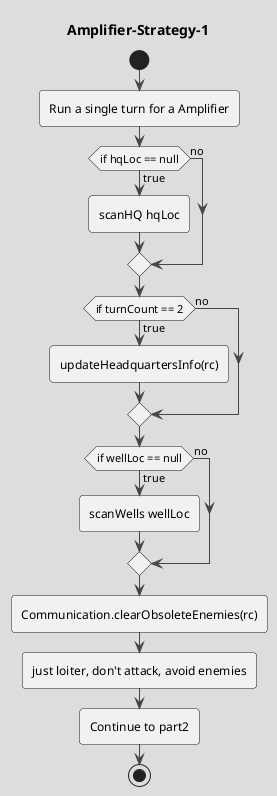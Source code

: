@startuml Amplifier-Strategy-1
!theme toy 
title Amplifier-Strategy-1
start

:Run a single turn for a Amplifier; 

if (if hqLoc == null) then (true) 
    :scanHQ hqLoc; 
else (no)
endif

if (if turnCount == 2) then (true) 
    :updateHeadquartersInfo(rc); 
else (no)
endif

if (if wellLoc == null) then (true) 
    :scanWells wellLoc; 
else (no)
endif

:Communication.clearObsoleteEnemies(rc);

:just loiter, don't attack, avoid enemies;

:Continue to part2; 
stop
@enduml

' :int radius = rc.getType().actionRadiusSquared;
' :Team opponent = rc.getTeam().opponent();
' :RobotInfo[] enemies = rc.senseNearbyRobots(radius, opponent);

' if (enemies.length > 0) then (true)
'     :set target = getClosestWeakestEnemy(); 
' else (no)
' endif

' :Communication.tryWriteMessages(rc);

' :Communication.clearObsoleteEnemies(rc);

' if (if goalLoc == null) then (true) 
'     :setGoal(rc); 
' else (no)
' endif

' if (if wellLoc != null && canCollectResources(wellLoc, -1)) then (true) 
'     :collectResources(wellLoc); 
' else (no)
' endif

' :depositResource(rc, ADMANTIUM); 

' :depositResource(rc, MANA); 
